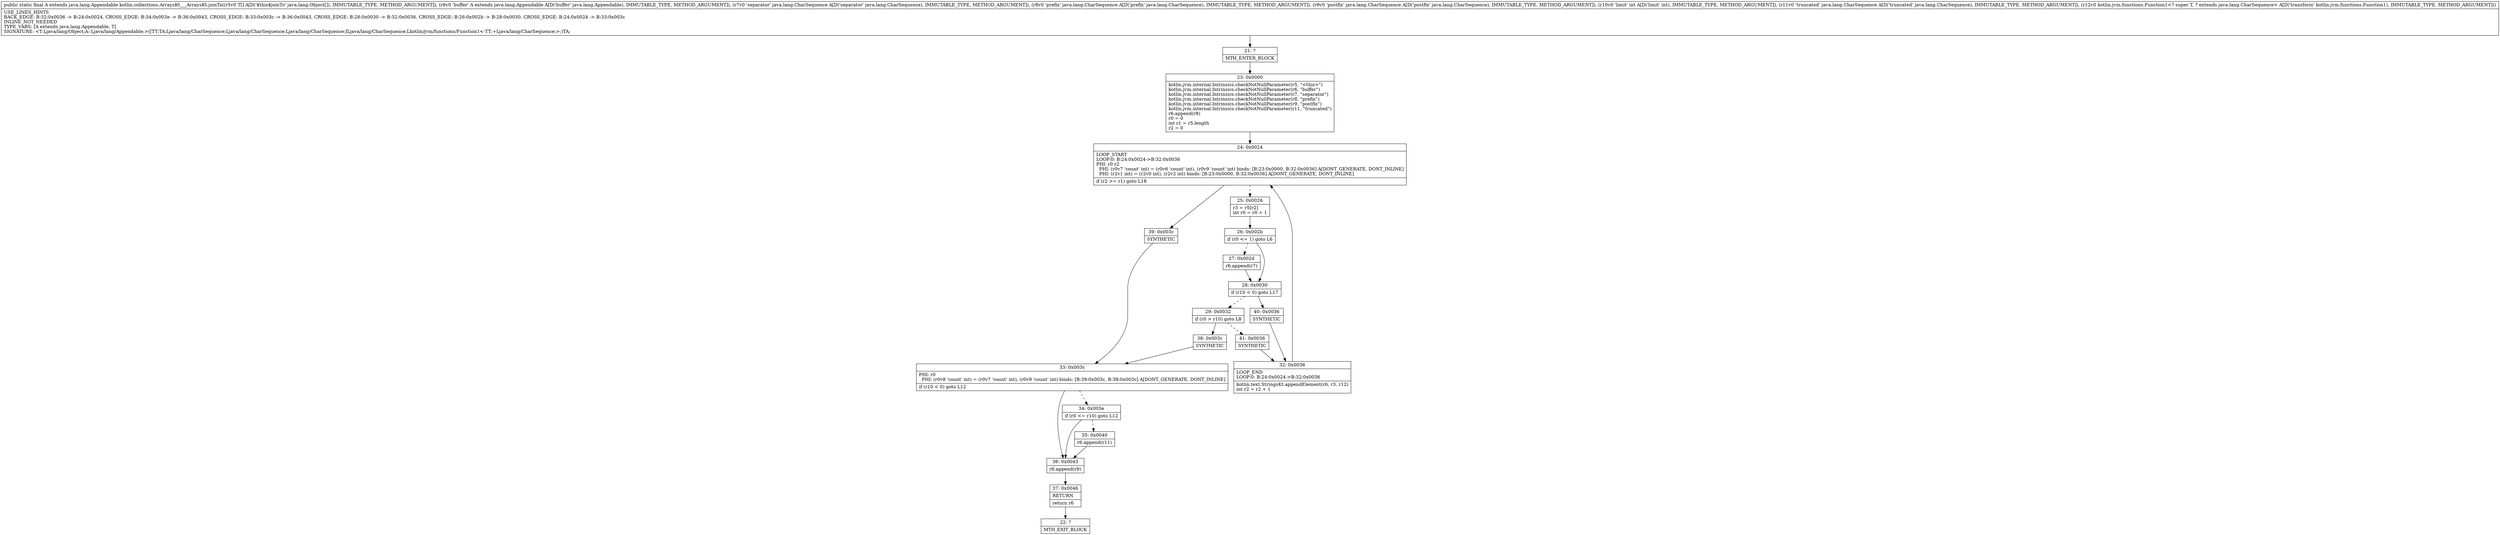 digraph "CFG forkotlin.collections.ArraysKt___ArraysKt.joinTo([Ljava\/lang\/Object;Ljava\/lang\/Appendable;Ljava\/lang\/CharSequence;Ljava\/lang\/CharSequence;Ljava\/lang\/CharSequence;ILjava\/lang\/CharSequence;Lkotlin\/jvm\/functions\/Function1;)Ljava\/lang\/Appendable;" {
Node_21 [shape=record,label="{21\:\ ?|MTH_ENTER_BLOCK\l}"];
Node_23 [shape=record,label="{23\:\ 0x0000|kotlin.jvm.internal.Intrinsics.checkNotNullParameter(r5, \"\<this\>\")\lkotlin.jvm.internal.Intrinsics.checkNotNullParameter(r6, \"buffer\")\lkotlin.jvm.internal.Intrinsics.checkNotNullParameter(r7, \"separator\")\lkotlin.jvm.internal.Intrinsics.checkNotNullParameter(r8, \"prefix\")\lkotlin.jvm.internal.Intrinsics.checkNotNullParameter(r9, \"postfix\")\lkotlin.jvm.internal.Intrinsics.checkNotNullParameter(r11, \"truncated\")\lr6.append(r8)\lr0 = 0\lint r1 = r5.length\lr2 = 0\l}"];
Node_24 [shape=record,label="{24\:\ 0x0024|LOOP_START\lLOOP:0: B:24:0x0024\-\>B:32:0x0036\lPHI: r0 r2 \l  PHI: (r0v7 'count' int) = (r0v6 'count' int), (r0v9 'count' int) binds: [B:23:0x0000, B:32:0x0036] A[DONT_GENERATE, DONT_INLINE]\l  PHI: (r2v1 int) = (r2v0 int), (r2v2 int) binds: [B:23:0x0000, B:32:0x0036] A[DONT_GENERATE, DONT_INLINE]\l|if (r2 \>= r1) goto L18\l}"];
Node_25 [shape=record,label="{25\:\ 0x0026|r3 = r5[r2]\lint r0 = r0 + 1\l}"];
Node_26 [shape=record,label="{26\:\ 0x002b|if (r0 \<= 1) goto L6\l}"];
Node_27 [shape=record,label="{27\:\ 0x002d|r6.append(r7)\l}"];
Node_28 [shape=record,label="{28\:\ 0x0030|if (r10 \< 0) goto L17\l}"];
Node_29 [shape=record,label="{29\:\ 0x0032|if (r0 \> r10) goto L8\l}"];
Node_38 [shape=record,label="{38\:\ 0x003c|SYNTHETIC\l}"];
Node_33 [shape=record,label="{33\:\ 0x003c|PHI: r0 \l  PHI: (r0v8 'count' int) = (r0v7 'count' int), (r0v9 'count' int) binds: [B:39:0x003c, B:38:0x003c] A[DONT_GENERATE, DONT_INLINE]\l|if (r10 \< 0) goto L12\l}"];
Node_34 [shape=record,label="{34\:\ 0x003e|if (r0 \<= r10) goto L12\l}"];
Node_35 [shape=record,label="{35\:\ 0x0040|r6.append(r11)\l}"];
Node_36 [shape=record,label="{36\:\ 0x0043|r6.append(r9)\l}"];
Node_37 [shape=record,label="{37\:\ 0x0046|RETURN\l|return r6\l}"];
Node_22 [shape=record,label="{22\:\ ?|MTH_EXIT_BLOCK\l}"];
Node_41 [shape=record,label="{41\:\ 0x0036|SYNTHETIC\l}"];
Node_32 [shape=record,label="{32\:\ 0x0036|LOOP_END\lLOOP:0: B:24:0x0024\-\>B:32:0x0036\l|kotlin.text.StringsKt.appendElement(r6, r3, r12)\lint r2 = r2 + 1\l}"];
Node_40 [shape=record,label="{40\:\ 0x0036|SYNTHETIC\l}"];
Node_39 [shape=record,label="{39\:\ 0x003c|SYNTHETIC\l}"];
MethodNode[shape=record,label="{public static final A extends java.lang.Appendable kotlin.collections.ArraysKt___ArraysKt.joinTo((r5v0 T[] A[D('$this$joinTo' java.lang.Object[]), IMMUTABLE_TYPE, METHOD_ARGUMENT]), (r6v0 'buffer' A extends java.lang.Appendable A[D('buffer' java.lang.Appendable), IMMUTABLE_TYPE, METHOD_ARGUMENT]), (r7v0 'separator' java.lang.CharSequence A[D('separator' java.lang.CharSequence), IMMUTABLE_TYPE, METHOD_ARGUMENT]), (r8v0 'prefix' java.lang.CharSequence A[D('prefix' java.lang.CharSequence), IMMUTABLE_TYPE, METHOD_ARGUMENT]), (r9v0 'postfix' java.lang.CharSequence A[D('postfix' java.lang.CharSequence), IMMUTABLE_TYPE, METHOD_ARGUMENT]), (r10v0 'limit' int A[D('limit' int), IMMUTABLE_TYPE, METHOD_ARGUMENT]), (r11v0 'truncated' java.lang.CharSequence A[D('truncated' java.lang.CharSequence), IMMUTABLE_TYPE, METHOD_ARGUMENT]), (r12v0 kotlin.jvm.functions.Function1\<? super T, ? extends java.lang.CharSequence\> A[D('transform' kotlin.jvm.functions.Function1), IMMUTABLE_TYPE, METHOD_ARGUMENT]))  | USE_LINES_HINTS\lBACK_EDGE: B:32:0x0036 \-\> B:24:0x0024, CROSS_EDGE: B:34:0x003e \-\> B:36:0x0043, CROSS_EDGE: B:33:0x003c \-\> B:36:0x0043, CROSS_EDGE: B:28:0x0030 \-\> B:32:0x0036, CROSS_EDGE: B:26:0x002b \-\> B:28:0x0030, CROSS_EDGE: B:24:0x0024 \-\> B:33:0x003c\lINLINE_NOT_NEEDED\lTYPE_VARS: [A extends java.lang.Appendable, T]\lSIGNATURE: \<T:Ljava\/lang\/Object;A::Ljava\/lang\/Appendable;\>([TT;TA;Ljava\/lang\/CharSequence;Ljava\/lang\/CharSequence;Ljava\/lang\/CharSequence;ILjava\/lang\/CharSequence;Lkotlin\/jvm\/functions\/Function1\<\-TT;+Ljava\/lang\/CharSequence;\>;)TA;\l}"];
MethodNode -> Node_21;Node_21 -> Node_23;
Node_23 -> Node_24;
Node_24 -> Node_25[style=dashed];
Node_24 -> Node_39;
Node_25 -> Node_26;
Node_26 -> Node_27[style=dashed];
Node_26 -> Node_28;
Node_27 -> Node_28;
Node_28 -> Node_29[style=dashed];
Node_28 -> Node_40;
Node_29 -> Node_38;
Node_29 -> Node_41[style=dashed];
Node_38 -> Node_33;
Node_33 -> Node_34[style=dashed];
Node_33 -> Node_36;
Node_34 -> Node_35[style=dashed];
Node_34 -> Node_36;
Node_35 -> Node_36;
Node_36 -> Node_37;
Node_37 -> Node_22;
Node_41 -> Node_32;
Node_32 -> Node_24;
Node_40 -> Node_32;
Node_39 -> Node_33;
}

